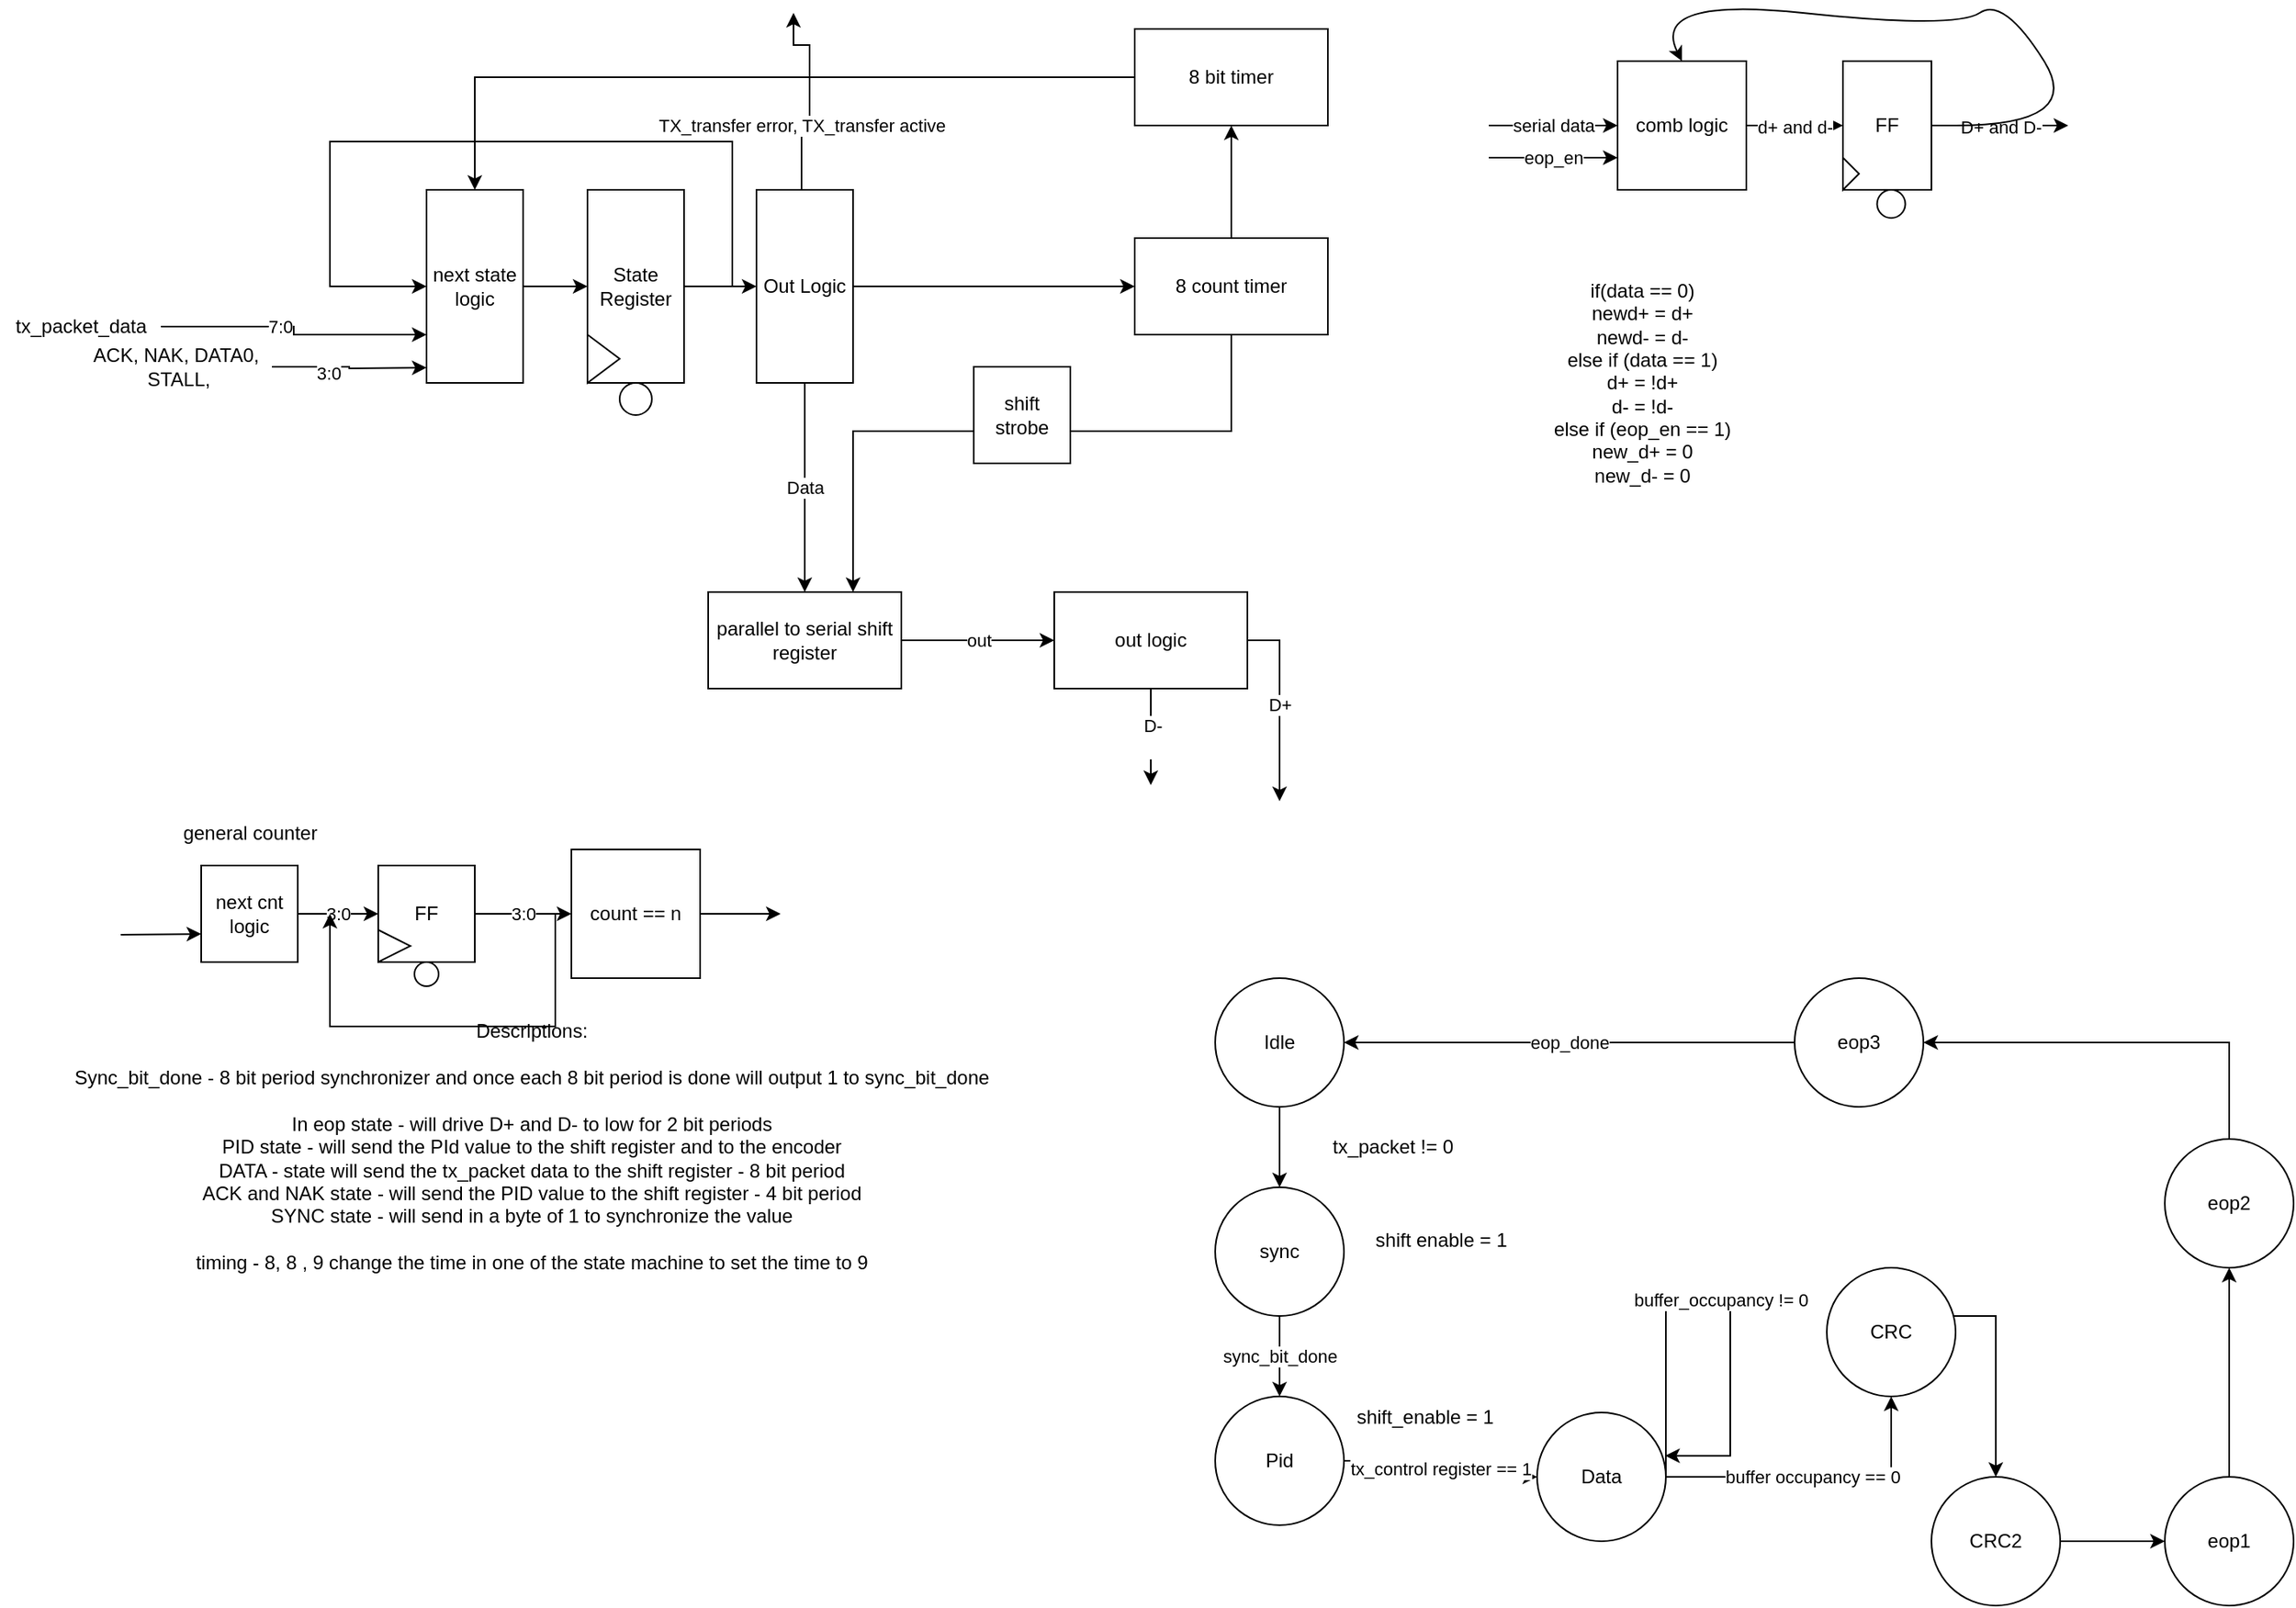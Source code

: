 <mxfile version="21.2.0" type="google">
  <diagram name="Page-1" id="rXI7x3F22e7e47O-4iVR">
    <mxGraphModel grid="1" page="1" gridSize="10" guides="1" tooltips="1" connect="1" arrows="1" fold="1" pageScale="1" pageWidth="850" pageHeight="1100" math="0" shadow="0">
      <root>
        <mxCell id="0" />
        <mxCell id="1" parent="0" />
        <mxCell id="xof4M2ocMoTXljPUmjL7-2" style="edgeStyle=orthogonalEdgeStyle;rounded=0;orthogonalLoop=1;jettySize=auto;html=1;" edge="1" parent="1" source="xof4M2ocMoTXljPUmjL7-1">
          <mxGeometry relative="1" as="geometry">
            <mxPoint x="320" y="180" as="targetPoint" />
          </mxGeometry>
        </mxCell>
        <mxCell id="xof4M2ocMoTXljPUmjL7-1" value="next state logic" style="rounded=0;whiteSpace=wrap;html=1;direction=south;" vertex="1" parent="1">
          <mxGeometry x="220" y="120" width="60" height="120" as="geometry" />
        </mxCell>
        <mxCell id="RS8SSBxgiDVE43bYoaP_-3" style="edgeStyle=orthogonalEdgeStyle;rounded=0;orthogonalLoop=1;jettySize=auto;html=1;entryX=0.5;entryY=1;entryDx=0;entryDy=0;" edge="1" parent="1" source="xof4M2ocMoTXljPUmjL7-3" target="RS8SSBxgiDVE43bYoaP_-1">
          <mxGeometry relative="1" as="geometry" />
        </mxCell>
        <mxCell id="xof4M2ocMoTXljPUmjL7-3" value="State Register" style="rounded=0;whiteSpace=wrap;html=1;direction=south;" vertex="1" parent="1">
          <mxGeometry x="320" y="120" width="60" height="120" as="geometry" />
        </mxCell>
        <mxCell id="xof4M2ocMoTXljPUmjL7-4" value="" style="triangle;whiteSpace=wrap;html=1;" vertex="1" parent="1">
          <mxGeometry x="320" y="210" width="20" height="30" as="geometry" />
        </mxCell>
        <mxCell id="xof4M2ocMoTXljPUmjL7-9" style="edgeStyle=orthogonalEdgeStyle;rounded=0;orthogonalLoop=1;jettySize=auto;html=1;entryX=0.75;entryY=1;entryDx=0;entryDy=0;" edge="1" parent="1" source="xof4M2ocMoTXljPUmjL7-8" target="xof4M2ocMoTXljPUmjL7-1">
          <mxGeometry relative="1" as="geometry">
            <mxPoint x="380" y="361.25" as="targetPoint" />
            <Array as="points" />
          </mxGeometry>
        </mxCell>
        <mxCell id="xof4M2ocMoTXljPUmjL7-16" value="7:0" style="edgeLabel;html=1;align=center;verticalAlign=middle;resizable=0;points=[];" vertex="1" connectable="0" parent="xof4M2ocMoTXljPUmjL7-9">
          <mxGeometry x="-0.137" relative="1" as="geometry">
            <mxPoint as="offset" />
          </mxGeometry>
        </mxCell>
        <mxCell id="xof4M2ocMoTXljPUmjL7-8" value="tx_packet_data" style="text;html=1;align=center;verticalAlign=middle;resizable=0;points=[];autosize=1;strokeColor=none;fillColor=none;" vertex="1" parent="1">
          <mxGeometry x="-45" y="190" width="100" height="30" as="geometry" />
        </mxCell>
        <mxCell id="xof4M2ocMoTXljPUmjL7-11" style="edgeStyle=orthogonalEdgeStyle;rounded=0;orthogonalLoop=1;jettySize=auto;html=1;" edge="1" parent="1" source="xof4M2ocMoTXljPUmjL7-10">
          <mxGeometry relative="1" as="geometry">
            <mxPoint x="220" y="230.5" as="targetPoint" />
          </mxGeometry>
        </mxCell>
        <mxCell id="xof4M2ocMoTXljPUmjL7-15" value="3:0" style="edgeLabel;html=1;align=center;verticalAlign=middle;resizable=0;points=[];" vertex="1" connectable="0" parent="xof4M2ocMoTXljPUmjL7-11">
          <mxGeometry x="-0.286" y="-3" relative="1" as="geometry">
            <mxPoint y="1" as="offset" />
          </mxGeometry>
        </mxCell>
        <mxCell id="xof4M2ocMoTXljPUmjL7-10" value="&lt;div&gt;ACK, NAK, DATA0, &lt;br&gt;&lt;/div&gt;&lt;div&gt;&amp;nbsp;STALL,&lt;/div&gt;" style="text;html=1;align=center;verticalAlign=middle;resizable=0;points=[];autosize=1;strokeColor=none;fillColor=none;" vertex="1" parent="1">
          <mxGeometry x="4" y="210" width="120" height="40" as="geometry" />
        </mxCell>
        <mxCell id="pSfoFh1FZiOOOBmkyE8x-11" value="" style="edgeStyle=orthogonalEdgeStyle;rounded=0;orthogonalLoop=1;jettySize=auto;html=1;" edge="1" parent="1" source="xof4M2ocMoTXljPUmjL7-17" target="xof4M2ocMoTXljPUmjL7-35">
          <mxGeometry relative="1" as="geometry">
            <mxPoint x="600" y="280" as="targetPoint" />
          </mxGeometry>
        </mxCell>
        <mxCell id="YfWLC4hSUktIS8XK-u8Q-11" style="edgeStyle=orthogonalEdgeStyle;rounded=0;orthogonalLoop=1;jettySize=auto;html=1;entryX=0.75;entryY=0;entryDx=0;entryDy=0;" edge="1" parent="1" source="xof4M2ocMoTXljPUmjL7-17" target="xof4M2ocMoTXljPUmjL7-21">
          <mxGeometry relative="1" as="geometry">
            <Array as="points">
              <mxPoint x="720" y="270" />
              <mxPoint x="485" y="270" />
            </Array>
          </mxGeometry>
        </mxCell>
        <mxCell id="xof4M2ocMoTXljPUmjL7-17" value="8 count timer" style="rounded=0;whiteSpace=wrap;html=1;" vertex="1" parent="1">
          <mxGeometry x="660" y="150" width="120" height="60" as="geometry" />
        </mxCell>
        <mxCell id="xof4M2ocMoTXljPUmjL7-22" value="out" style="edgeStyle=orthogonalEdgeStyle;rounded=0;orthogonalLoop=1;jettySize=auto;html=1;" edge="1" parent="1" source="xof4M2ocMoTXljPUmjL7-21" target="xof4M2ocMoTXljPUmjL7-23">
          <mxGeometry relative="1" as="geometry">
            <mxPoint x="570" y="460" as="targetPoint" />
          </mxGeometry>
        </mxCell>
        <mxCell id="xof4M2ocMoTXljPUmjL7-21" value="parallel to serial shift register" style="rounded=0;whiteSpace=wrap;html=1;" vertex="1" parent="1">
          <mxGeometry x="395" y="370" width="120" height="60" as="geometry" />
        </mxCell>
        <mxCell id="xof4M2ocMoTXljPUmjL7-24" value="D+" style="edgeStyle=orthogonalEdgeStyle;rounded=0;orthogonalLoop=1;jettySize=auto;html=1;" edge="1" parent="1" source="xof4M2ocMoTXljPUmjL7-23">
          <mxGeometry relative="1" as="geometry">
            <mxPoint x="750" y="500" as="targetPoint" />
            <Array as="points">
              <mxPoint x="750" y="400" />
              <mxPoint x="750" y="500" />
            </Array>
          </mxGeometry>
        </mxCell>
        <mxCell id="pSfoFh1FZiOOOBmkyE8x-16" value="&lt;div&gt;D-&lt;/div&gt;&lt;div&gt;&lt;br&gt;&lt;/div&gt;" style="edgeStyle=orthogonalEdgeStyle;rounded=0;orthogonalLoop=1;jettySize=auto;html=1;" edge="1" parent="1" source="xof4M2ocMoTXljPUmjL7-23">
          <mxGeometry relative="1" as="geometry">
            <mxPoint x="670" y="490" as="targetPoint" />
          </mxGeometry>
        </mxCell>
        <mxCell id="xof4M2ocMoTXljPUmjL7-23" value="out logic " style="rounded=0;whiteSpace=wrap;html=1;" vertex="1" parent="1">
          <mxGeometry x="610" y="370" width="120" height="60" as="geometry" />
        </mxCell>
        <mxCell id="xof4M2ocMoTXljPUmjL7-28" value="" style="endArrow=classic;html=1;rounded=0;entryX=0.5;entryY=1;entryDx=0;entryDy=0;" edge="1" parent="1" target="xof4M2ocMoTXljPUmjL7-1">
          <mxGeometry width="50" height="50" relative="1" as="geometry">
            <mxPoint x="410" y="180" as="sourcePoint" />
            <mxPoint x="200" y="160" as="targetPoint" />
            <Array as="points">
              <mxPoint x="410" y="120" />
              <mxPoint x="410" y="90" />
              <mxPoint x="160" y="90" />
              <mxPoint x="160" y="180" />
              <mxPoint x="180" y="180" />
            </Array>
          </mxGeometry>
        </mxCell>
        <mxCell id="xof4M2ocMoTXljPUmjL7-30" value="" style="ellipse;whiteSpace=wrap;html=1;aspect=fixed;" vertex="1" parent="1">
          <mxGeometry x="340" y="240" width="20" height="20" as="geometry" />
        </mxCell>
        <mxCell id="pSfoFh1FZiOOOBmkyE8x-13" style="edgeStyle=orthogonalEdgeStyle;rounded=0;orthogonalLoop=1;jettySize=auto;html=1;entryX=0;entryY=0.5;entryDx=0;entryDy=0;" edge="1" parent="1" source="xof4M2ocMoTXljPUmjL7-35" target="xof4M2ocMoTXljPUmjL7-1">
          <mxGeometry relative="1" as="geometry" />
        </mxCell>
        <mxCell id="xof4M2ocMoTXljPUmjL7-35" value="8 bit timer" style="rounded=0;whiteSpace=wrap;html=1;" vertex="1" parent="1">
          <mxGeometry x="660" y="20" width="120" height="60" as="geometry" />
        </mxCell>
        <mxCell id="xof4M2ocMoTXljPUmjL7-42" value="general counter" style="text;html=1;align=center;verticalAlign=middle;resizable=0;points=[];autosize=1;strokeColor=none;fillColor=none;" vertex="1" parent="1">
          <mxGeometry x="55" y="505" width="110" height="30" as="geometry" />
        </mxCell>
        <mxCell id="xof4M2ocMoTXljPUmjL7-45" value="3:0" style="edgeStyle=orthogonalEdgeStyle;rounded=0;orthogonalLoop=1;jettySize=auto;html=1;" edge="1" parent="1" source="xof4M2ocMoTXljPUmjL7-43" target="xof4M2ocMoTXljPUmjL7-46">
          <mxGeometry relative="1" as="geometry">
            <mxPoint x="180" y="570" as="targetPoint" />
          </mxGeometry>
        </mxCell>
        <mxCell id="xof4M2ocMoTXljPUmjL7-43" value="next cnt logic" style="rounded=0;whiteSpace=wrap;html=1;direction=south;" vertex="1" parent="1">
          <mxGeometry x="80" y="540" width="60" height="60" as="geometry" />
        </mxCell>
        <mxCell id="xof4M2ocMoTXljPUmjL7-49" value="3:0" style="edgeStyle=orthogonalEdgeStyle;rounded=0;orthogonalLoop=1;jettySize=auto;html=1;exitX=1;exitY=0.5;exitDx=0;exitDy=0;" edge="1" parent="1" source="xof4M2ocMoTXljPUmjL7-46" target="xof4M2ocMoTXljPUmjL7-52">
          <mxGeometry relative="1" as="geometry">
            <mxPoint x="310" y="570" as="targetPoint" />
          </mxGeometry>
        </mxCell>
        <mxCell id="xof4M2ocMoTXljPUmjL7-46" value="FF" style="whiteSpace=wrap;html=1;aspect=fixed;" vertex="1" parent="1">
          <mxGeometry x="190" y="540" width="60" height="60" as="geometry" />
        </mxCell>
        <mxCell id="xof4M2ocMoTXljPUmjL7-47" value="" style="ellipse;whiteSpace=wrap;html=1;aspect=fixed;" vertex="1" parent="1">
          <mxGeometry x="212.5" y="600" width="15" height="15" as="geometry" />
        </mxCell>
        <mxCell id="xof4M2ocMoTXljPUmjL7-48" value="" style="triangle;whiteSpace=wrap;html=1;" vertex="1" parent="1">
          <mxGeometry x="190" y="580" width="20" height="20" as="geometry" />
        </mxCell>
        <mxCell id="xof4M2ocMoTXljPUmjL7-50" value="" style="endArrow=classic;html=1;rounded=0;" edge="1" parent="1">
          <mxGeometry width="50" height="50" relative="1" as="geometry">
            <mxPoint x="300" y="570" as="sourcePoint" />
            <mxPoint x="160" y="570" as="targetPoint" />
            <Array as="points">
              <mxPoint x="300" y="640" />
              <mxPoint x="160" y="640" />
            </Array>
          </mxGeometry>
        </mxCell>
        <mxCell id="xof4M2ocMoTXljPUmjL7-53" style="edgeStyle=orthogonalEdgeStyle;rounded=0;orthogonalLoop=1;jettySize=auto;html=1;" edge="1" parent="1" source="xof4M2ocMoTXljPUmjL7-52">
          <mxGeometry relative="1" as="geometry">
            <mxPoint x="440" y="570" as="targetPoint" />
          </mxGeometry>
        </mxCell>
        <mxCell id="xof4M2ocMoTXljPUmjL7-52" value="count == n" style="whiteSpace=wrap;html=1;aspect=fixed;" vertex="1" parent="1">
          <mxGeometry x="310" y="530" width="80" height="80" as="geometry" />
        </mxCell>
        <mxCell id="xof4M2ocMoTXljPUmjL7-54" value="" style="endArrow=classic;html=1;rounded=0;" edge="1" parent="1">
          <mxGeometry width="50" height="50" relative="1" as="geometry">
            <mxPoint x="30" y="583" as="sourcePoint" />
            <mxPoint x="80" y="582.5" as="targetPoint" />
          </mxGeometry>
        </mxCell>
        <mxCell id="xof4M2ocMoTXljPUmjL7-61" style="edgeStyle=orthogonalEdgeStyle;rounded=0;orthogonalLoop=1;jettySize=auto;html=1;" edge="1" parent="1" source="xof4M2ocMoTXljPUmjL7-60" target="xof4M2ocMoTXljPUmjL7-64">
          <mxGeometry relative="1" as="geometry">
            <mxPoint x="750" y="760" as="targetPoint" />
          </mxGeometry>
        </mxCell>
        <mxCell id="xof4M2ocMoTXljPUmjL7-60" value="Idle" style="ellipse;whiteSpace=wrap;html=1;aspect=fixed;" vertex="1" parent="1">
          <mxGeometry x="710" y="610" width="80" height="80" as="geometry" />
        </mxCell>
        <mxCell id="xof4M2ocMoTXljPUmjL7-62" value="tx_packet != 0" style="text;html=1;align=center;verticalAlign=middle;resizable=0;points=[];autosize=1;strokeColor=none;fillColor=none;" vertex="1" parent="1">
          <mxGeometry x="770" y="700" width="100" height="30" as="geometry" />
        </mxCell>
        <mxCell id="xof4M2ocMoTXljPUmjL7-65" value="sync_bit_done" style="edgeStyle=orthogonalEdgeStyle;rounded=0;orthogonalLoop=1;jettySize=auto;html=1;" edge="1" parent="1" source="xof4M2ocMoTXljPUmjL7-64" target="xof4M2ocMoTXljPUmjL7-66">
          <mxGeometry relative="1" as="geometry">
            <mxPoint x="750" y="880" as="targetPoint" />
          </mxGeometry>
        </mxCell>
        <mxCell id="xof4M2ocMoTXljPUmjL7-64" value="sync" style="ellipse;whiteSpace=wrap;html=1;aspect=fixed;" vertex="1" parent="1">
          <mxGeometry x="710" y="740" width="80" height="80" as="geometry" />
        </mxCell>
        <mxCell id="xof4M2ocMoTXljPUmjL7-68" value="tx_control register == 1" style="edgeStyle=orthogonalEdgeStyle;rounded=0;orthogonalLoop=1;jettySize=auto;html=1;" edge="1" parent="1" source="xof4M2ocMoTXljPUmjL7-66" target="xof4M2ocMoTXljPUmjL7-69">
          <mxGeometry relative="1" as="geometry">
            <mxPoint x="850" y="910" as="targetPoint" />
          </mxGeometry>
        </mxCell>
        <mxCell id="xof4M2ocMoTXljPUmjL7-66" value="Pid" style="ellipse;whiteSpace=wrap;html=1;aspect=fixed;" vertex="1" parent="1">
          <mxGeometry x="710" y="870" width="80" height="80" as="geometry" />
        </mxCell>
        <mxCell id="xof4M2ocMoTXljPUmjL7-67" value="&lt;div&gt;Descriptions: &lt;br&gt;&lt;/div&gt;&lt;div&gt;&lt;br&gt;&lt;/div&gt;&lt;div&gt;Sync_bit_done - 8 bit period synchronizer and once each 8 bit period is done will output 1 to sync_bit_done&lt;br&gt;&lt;/div&gt;&lt;div&gt;&lt;br&gt;&lt;/div&gt;&lt;div&gt;In eop state - will drive D+ and D- to low for 2 bit periods &lt;br&gt;&lt;/div&gt;&lt;div&gt;PID state - will send the PId value to the shift register and to the encoder&lt;/div&gt;&lt;div&gt;DATA - state will send the tx_packet data to the shift register - 8 bit period&lt;br&gt;&lt;/div&gt;&lt;div&gt;ACK and NAK state - will send the PID value to the shift register - 4 bit period&lt;/div&gt;&lt;div&gt;SYNC state - will send in a byte of 1 to synchronize the value&lt;/div&gt;&lt;div&gt;&lt;br&gt;&lt;/div&gt;&lt;div&gt;timing - 8, 8 , 9 change the time in one of the state machine to set the time to 9&lt;br&gt;&lt;/div&gt;" style="text;html=1;align=center;verticalAlign=middle;resizable=0;points=[];autosize=1;strokeColor=none;fillColor=none;" vertex="1" parent="1">
          <mxGeometry x="-10" y="630" width="590" height="170" as="geometry" />
        </mxCell>
        <mxCell id="xof4M2ocMoTXljPUmjL7-75" value="buffer occupancy == 0" style="edgeStyle=orthogonalEdgeStyle;rounded=0;orthogonalLoop=1;jettySize=auto;html=1;" edge="1" parent="1" source="xof4M2ocMoTXljPUmjL7-69" target="jds14zHphXjOwa45Nb-P-3">
          <mxGeometry x="-0.048" relative="1" as="geometry">
            <mxPoint x="1240" y="910" as="targetPoint" />
            <mxPoint as="offset" />
          </mxGeometry>
        </mxCell>
        <mxCell id="xof4M2ocMoTXljPUmjL7-80" value="buffer_occupancy != 0 " style="edgeStyle=orthogonalEdgeStyle;rounded=0;orthogonalLoop=1;jettySize=auto;html=1;entryX=0.995;entryY=0.336;entryDx=0;entryDy=0;entryPerimeter=0;" edge="1" parent="1" source="xof4M2ocMoTXljPUmjL7-69" target="xof4M2ocMoTXljPUmjL7-69">
          <mxGeometry relative="1" as="geometry">
            <mxPoint x="1040" y="810" as="targetPoint" />
            <Array as="points">
              <mxPoint x="990" y="810" />
              <mxPoint x="1030" y="810" />
            </Array>
          </mxGeometry>
        </mxCell>
        <mxCell id="xof4M2ocMoTXljPUmjL7-69" value="Data" style="ellipse;whiteSpace=wrap;html=1;aspect=fixed;" vertex="1" parent="1">
          <mxGeometry x="910" y="880" width="80" height="80" as="geometry" />
        </mxCell>
        <mxCell id="FjBgtsLo-Jv1EOnA2QO1-2" style="edgeStyle=orthogonalEdgeStyle;rounded=0;orthogonalLoop=1;jettySize=auto;html=1;entryX=0.5;entryY=1;entryDx=0;entryDy=0;" edge="1" parent="1" source="xof4M2ocMoTXljPUmjL7-76" target="FjBgtsLo-Jv1EOnA2QO1-1">
          <mxGeometry relative="1" as="geometry" />
        </mxCell>
        <mxCell id="xof4M2ocMoTXljPUmjL7-76" value="eop1" style="ellipse;whiteSpace=wrap;html=1;aspect=fixed;" vertex="1" parent="1">
          <mxGeometry x="1300" y="920" width="80" height="80" as="geometry" />
        </mxCell>
        <mxCell id="RS8SSBxgiDVE43bYoaP_-5" value="TX_transfer error, TX_transfer active" style="edgeStyle=orthogonalEdgeStyle;rounded=0;orthogonalLoop=1;jettySize=auto;html=1;" edge="1" parent="1">
          <mxGeometry x="-0.36" relative="1" as="geometry">
            <mxPoint x="448" y="10" as="targetPoint" />
            <mxPoint x="453.0" y="120" as="sourcePoint" />
            <Array as="points">
              <mxPoint x="453" y="75" />
              <mxPoint x="458" y="75" />
              <mxPoint x="458" y="30" />
            </Array>
            <mxPoint as="offset" />
          </mxGeometry>
        </mxCell>
        <mxCell id="pSfoFh1FZiOOOBmkyE8x-14" value="Data" style="edgeStyle=orthogonalEdgeStyle;rounded=0;orthogonalLoop=1;jettySize=auto;html=1;entryX=0.5;entryY=0;entryDx=0;entryDy=0;" edge="1" parent="1" source="RS8SSBxgiDVE43bYoaP_-1" target="xof4M2ocMoTXljPUmjL7-21">
          <mxGeometry relative="1" as="geometry">
            <Array as="points">
              <mxPoint x="455" y="350" />
            </Array>
          </mxGeometry>
        </mxCell>
        <mxCell id="pSfoFh1FZiOOOBmkyE8x-15" style="edgeStyle=orthogonalEdgeStyle;rounded=0;orthogonalLoop=1;jettySize=auto;html=1;entryX=0;entryY=0.5;entryDx=0;entryDy=0;" edge="1" parent="1" source="RS8SSBxgiDVE43bYoaP_-1" target="xof4M2ocMoTXljPUmjL7-17">
          <mxGeometry relative="1" as="geometry" />
        </mxCell>
        <mxCell id="RS8SSBxgiDVE43bYoaP_-1" value="Out Logic" style="rounded=0;whiteSpace=wrap;html=1;direction=south;" vertex="1" parent="1">
          <mxGeometry x="425" y="120" width="60" height="120" as="geometry" />
        </mxCell>
        <mxCell id="jds14zHphXjOwa45Nb-P-6" style="edgeStyle=orthogonalEdgeStyle;rounded=0;orthogonalLoop=1;jettySize=auto;html=1;entryX=0.5;entryY=0;entryDx=0;entryDy=0;" edge="1" parent="1" source="jds14zHphXjOwa45Nb-P-3" target="jds14zHphXjOwa45Nb-P-5">
          <mxGeometry relative="1" as="geometry">
            <Array as="points">
              <mxPoint x="1195" y="820" />
            </Array>
          </mxGeometry>
        </mxCell>
        <mxCell id="jds14zHphXjOwa45Nb-P-3" value="CRC" style="ellipse;whiteSpace=wrap;html=1;" vertex="1" parent="1">
          <mxGeometry x="1090" y="790" width="80" height="80" as="geometry" />
        </mxCell>
        <mxCell id="jds14zHphXjOwa45Nb-P-7" style="edgeStyle=orthogonalEdgeStyle;rounded=0;orthogonalLoop=1;jettySize=auto;html=1;" edge="1" parent="1" source="jds14zHphXjOwa45Nb-P-5" target="xof4M2ocMoTXljPUmjL7-76">
          <mxGeometry relative="1" as="geometry" />
        </mxCell>
        <mxCell id="jds14zHphXjOwa45Nb-P-5" value="&lt;div&gt;CRC2&lt;/div&gt;" style="ellipse;whiteSpace=wrap;html=1;" vertex="1" parent="1">
          <mxGeometry x="1155" y="920" width="80" height="80" as="geometry" />
        </mxCell>
        <mxCell id="FjBgtsLo-Jv1EOnA2QO1-3" style="edgeStyle=orthogonalEdgeStyle;rounded=0;orthogonalLoop=1;jettySize=auto;html=1;" edge="1" parent="1" source="FjBgtsLo-Jv1EOnA2QO1-1" target="FZ5oKEUkyUPoJxi-a2XG-2">
          <mxGeometry relative="1" as="geometry">
            <Array as="points">
              <mxPoint x="1340" y="650" />
            </Array>
            <mxPoint x="1110" y="650" as="targetPoint" />
          </mxGeometry>
        </mxCell>
        <mxCell id="FjBgtsLo-Jv1EOnA2QO1-1" value="eop2" style="ellipse;whiteSpace=wrap;html=1;" vertex="1" parent="1">
          <mxGeometry x="1300" y="710" width="80" height="80" as="geometry" />
        </mxCell>
        <mxCell id="YfWLC4hSUktIS8XK-u8Q-3" value="d+ and d-" style="edgeStyle=orthogonalEdgeStyle;rounded=0;orthogonalLoop=1;jettySize=auto;html=1;" edge="1" parent="1" source="YfWLC4hSUktIS8XK-u8Q-1">
          <mxGeometry relative="1" as="geometry">
            <mxPoint x="1100" y="80" as="targetPoint" />
          </mxGeometry>
        </mxCell>
        <mxCell id="YfWLC4hSUktIS8XK-u8Q-1" value="comb logic" style="whiteSpace=wrap;html=1;aspect=fixed;" vertex="1" parent="1">
          <mxGeometry x="960" y="40" width="80" height="80" as="geometry" />
        </mxCell>
        <mxCell id="YfWLC4hSUktIS8XK-u8Q-2" value="serial data" style="endArrow=classic;html=1;rounded=0;" edge="1" parent="1">
          <mxGeometry width="50" height="50" relative="1" as="geometry">
            <mxPoint x="880" y="80" as="sourcePoint" />
            <mxPoint x="960" y="80" as="targetPoint" />
          </mxGeometry>
        </mxCell>
        <mxCell id="YfWLC4hSUktIS8XK-u8Q-7" value="D+ and D-" style="edgeStyle=orthogonalEdgeStyle;rounded=0;orthogonalLoop=1;jettySize=auto;html=1;" edge="1" parent="1" source="YfWLC4hSUktIS8XK-u8Q-4">
          <mxGeometry relative="1" as="geometry">
            <mxPoint x="1240" y="80" as="targetPoint" />
          </mxGeometry>
        </mxCell>
        <mxCell id="YfWLC4hSUktIS8XK-u8Q-4" value="FF" style="rounded=0;whiteSpace=wrap;html=1;direction=south;" vertex="1" parent="1">
          <mxGeometry x="1100" y="40" width="55" height="80" as="geometry" />
        </mxCell>
        <mxCell id="YfWLC4hSUktIS8XK-u8Q-5" value="" style="triangle;whiteSpace=wrap;html=1;" vertex="1" parent="1">
          <mxGeometry x="1100" y="100" width="10" height="20" as="geometry" />
        </mxCell>
        <mxCell id="YfWLC4hSUktIS8XK-u8Q-6" value="" style="ellipse;whiteSpace=wrap;html=1;aspect=fixed;" vertex="1" parent="1">
          <mxGeometry x="1121.25" y="120" width="17.5" height="17.5" as="geometry" />
        </mxCell>
        <mxCell id="YfWLC4hSUktIS8XK-u8Q-8" value="" style="curved=1;endArrow=classic;html=1;rounded=0;entryX=0.5;entryY=0;entryDx=0;entryDy=0;" edge="1" parent="1" target="YfWLC4hSUktIS8XK-u8Q-1">
          <mxGeometry width="50" height="50" relative="1" as="geometry">
            <mxPoint x="1170" y="80" as="sourcePoint" />
            <mxPoint x="1250" y="30" as="targetPoint" />
            <Array as="points">
              <mxPoint x="1250" y="80" />
              <mxPoint x="1200" />
              <mxPoint x="1170" y="20" />
              <mxPoint x="980" />
            </Array>
          </mxGeometry>
        </mxCell>
        <mxCell id="YfWLC4hSUktIS8XK-u8Q-9" value="&lt;div&gt;if(data == 0)&lt;/div&gt;&lt;div&gt;newd+ = d+&lt;/div&gt;&lt;div&gt;newd- = d-&lt;/div&gt;&lt;div&gt;else if (data == 1) &lt;br&gt;&lt;/div&gt;&lt;div&gt;d+ = !d+ &lt;br&gt;&lt;/div&gt;&lt;div&gt;d- = !d-&lt;/div&gt;&lt;div&gt;else if (eop_en == 1)&lt;/div&gt;&lt;div&gt;new_d+ = 0&lt;/div&gt;&lt;div&gt;new_d- = 0&lt;br&gt;&lt;/div&gt;" style="text;html=1;align=center;verticalAlign=middle;resizable=0;points=[];autosize=1;strokeColor=none;fillColor=none;" vertex="1" parent="1">
          <mxGeometry x="910" y="170" width="130" height="140" as="geometry" />
        </mxCell>
        <mxCell id="YfWLC4hSUktIS8XK-u8Q-10" value="eop_en" style="endArrow=classic;html=1;rounded=0;" edge="1" parent="1">
          <mxGeometry width="50" height="50" relative="1" as="geometry">
            <mxPoint x="880" y="100" as="sourcePoint" />
            <mxPoint x="960" y="100" as="targetPoint" />
          </mxGeometry>
        </mxCell>
        <mxCell id="YfWLC4hSUktIS8XK-u8Q-12" value="shift strobe" style="whiteSpace=wrap;html=1;aspect=fixed;" vertex="1" parent="1">
          <mxGeometry x="560" y="230" width="60" height="60" as="geometry" />
        </mxCell>
        <mxCell id="FZ5oKEUkyUPoJxi-a2XG-3" value="eop_done" style="edgeStyle=orthogonalEdgeStyle;rounded=0;orthogonalLoop=1;jettySize=auto;html=1;exitX=0;exitY=0.5;exitDx=0;exitDy=0;" edge="1" parent="1" source="FZ5oKEUkyUPoJxi-a2XG-2" target="xof4M2ocMoTXljPUmjL7-60">
          <mxGeometry relative="1" as="geometry" />
        </mxCell>
        <mxCell id="FZ5oKEUkyUPoJxi-a2XG-2" value="eop3" style="ellipse;whiteSpace=wrap;html=1;aspect=fixed;" vertex="1" parent="1">
          <mxGeometry x="1070" y="610" width="80" height="80" as="geometry" />
        </mxCell>
        <mxCell id="FZ5oKEUkyUPoJxi-a2XG-4" value="shift enable = 1" style="text;html=1;align=center;verticalAlign=middle;resizable=0;points=[];autosize=1;strokeColor=none;fillColor=none;" vertex="1" parent="1">
          <mxGeometry x="795" y="758" width="110" height="30" as="geometry" />
        </mxCell>
        <mxCell id="FZ5oKEUkyUPoJxi-a2XG-5" value="shift_enable = 1" style="text;html=1;align=center;verticalAlign=middle;resizable=0;points=[];autosize=1;strokeColor=none;fillColor=none;" vertex="1" parent="1">
          <mxGeometry x="785" y="868" width="110" height="30" as="geometry" />
        </mxCell>
      </root>
    </mxGraphModel>
  </diagram>
</mxfile>
